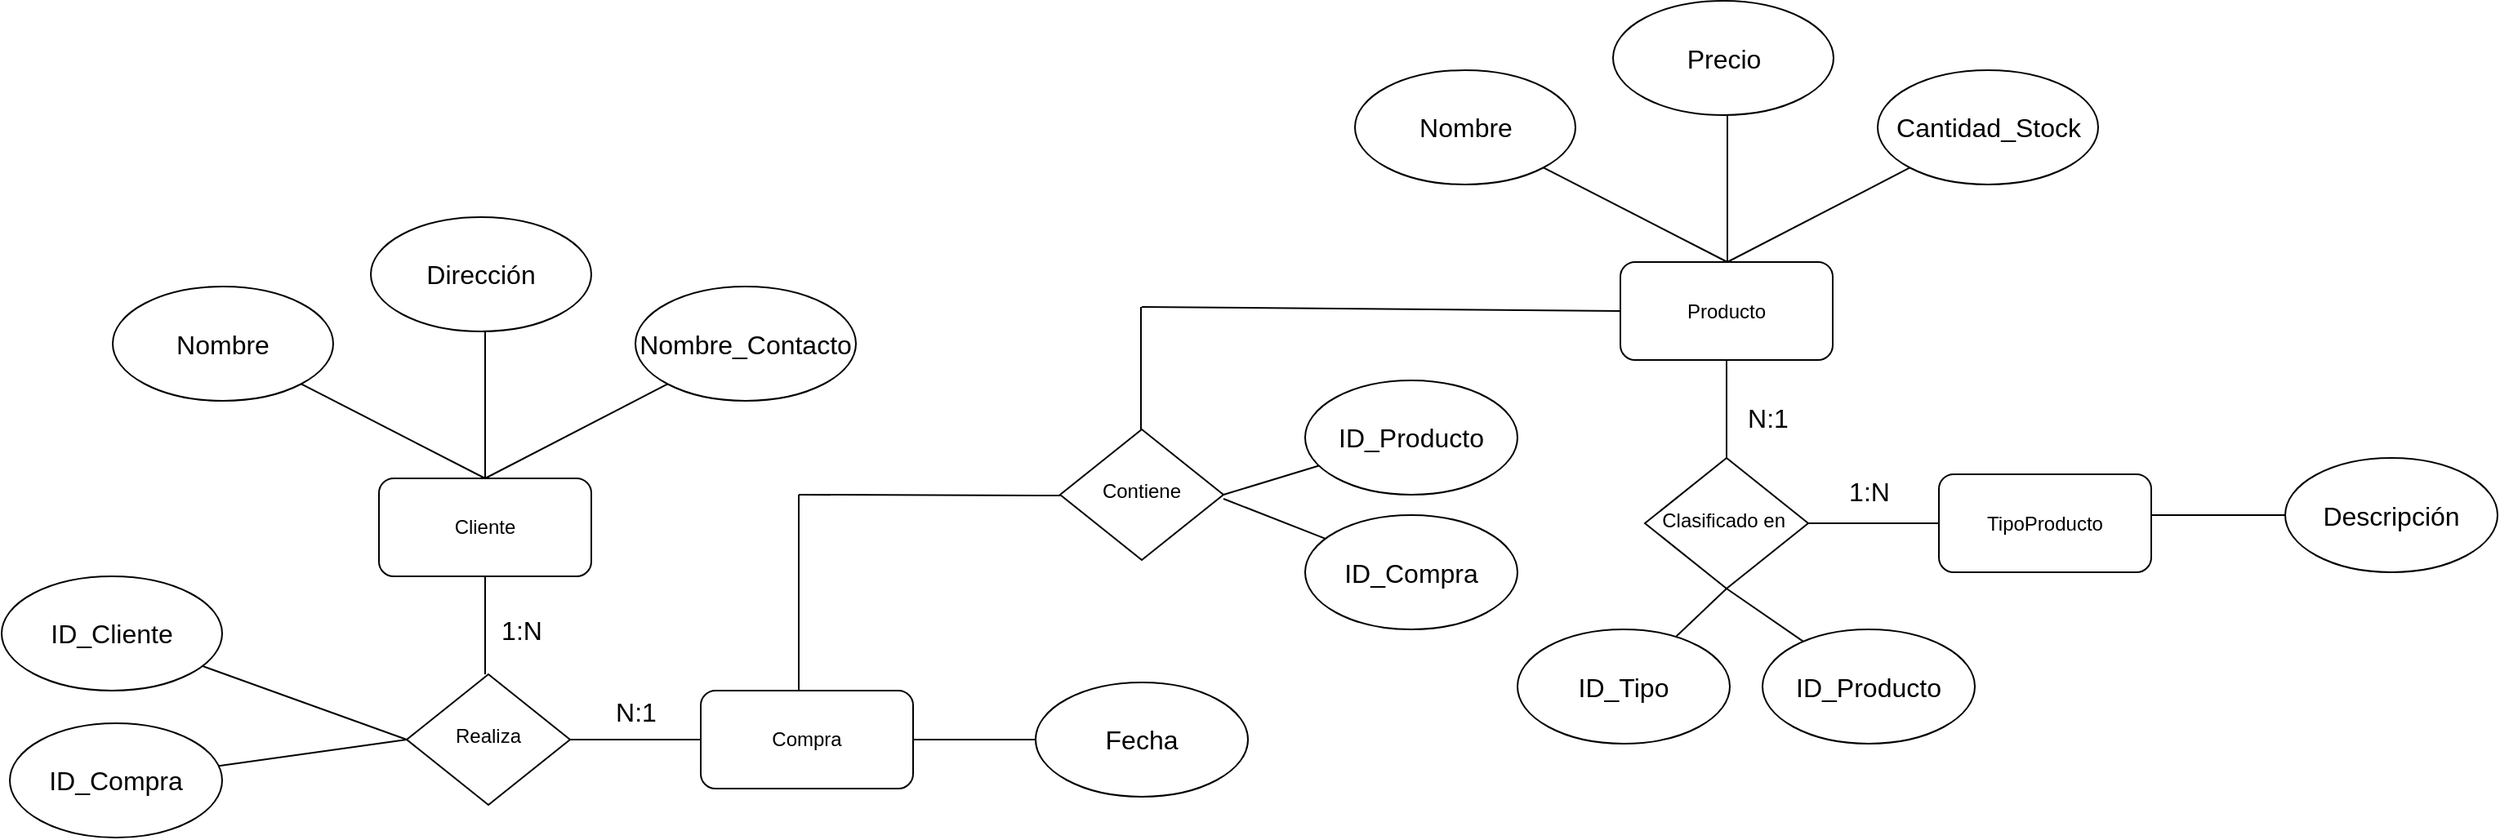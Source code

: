 <mxfile version="22.1.7" type="github">
  <diagram id="C5RBs43oDa-KdzZeNtuy" name="Page-1">
    <mxGraphModel dx="336" dy="399" grid="1" gridSize="10" guides="1" tooltips="1" connect="1" arrows="1" fold="1" page="1" pageScale="1" pageWidth="827" pageHeight="1169" math="0" shadow="0">
      <root>
        <mxCell id="WIyWlLk6GJQsqaUBKTNV-0" />
        <mxCell id="WIyWlLk6GJQsqaUBKTNV-1" parent="WIyWlLk6GJQsqaUBKTNV-0" />
        <mxCell id="WIyWlLk6GJQsqaUBKTNV-3" value="Producto" style="rounded=1;whiteSpace=wrap;html=1;fontSize=12;glass=0;strokeWidth=1;shadow=0;" parent="WIyWlLk6GJQsqaUBKTNV-1" vertex="1">
          <mxGeometry x="1553" y="267.5" width="130" height="60" as="geometry" />
        </mxCell>
        <mxCell id="WIyWlLk6GJQsqaUBKTNV-6" value="Clasificado en&amp;nbsp;" style="rhombus;whiteSpace=wrap;html=1;shadow=0;fontFamily=Helvetica;fontSize=12;align=center;strokeWidth=1;spacing=6;spacingTop=-4;" parent="WIyWlLk6GJQsqaUBKTNV-1" vertex="1">
          <mxGeometry x="1568" y="387.5" width="100" height="80" as="geometry" />
        </mxCell>
        <mxCell id="WIyWlLk6GJQsqaUBKTNV-7" value="TipoProducto" style="rounded=1;whiteSpace=wrap;html=1;fontSize=12;glass=0;strokeWidth=1;shadow=0;" parent="WIyWlLk6GJQsqaUBKTNV-1" vertex="1">
          <mxGeometry x="1748" y="397.5" width="130" height="60" as="geometry" />
        </mxCell>
        <mxCell id="WIyWlLk6GJQsqaUBKTNV-10" value="Realiza" style="rhombus;whiteSpace=wrap;html=1;shadow=0;fontFamily=Helvetica;fontSize=12;align=center;strokeWidth=1;spacing=6;spacingTop=-4;" parent="WIyWlLk6GJQsqaUBKTNV-1" vertex="1">
          <mxGeometry x="810" y="520" width="100" height="80" as="geometry" />
        </mxCell>
        <mxCell id="WIyWlLk6GJQsqaUBKTNV-11" value="Compra" style="rounded=1;whiteSpace=wrap;html=1;fontSize=12;glass=0;strokeWidth=1;shadow=0;" parent="WIyWlLk6GJQsqaUBKTNV-1" vertex="1">
          <mxGeometry x="990" y="530" width="130" height="60" as="geometry" />
        </mxCell>
        <mxCell id="WIyWlLk6GJQsqaUBKTNV-12" value="Cliente" style="rounded=1;whiteSpace=wrap;html=1;fontSize=12;glass=0;strokeWidth=1;shadow=0;" parent="WIyWlLk6GJQsqaUBKTNV-1" vertex="1">
          <mxGeometry x="793" y="400" width="130" height="60" as="geometry" />
        </mxCell>
        <mxCell id="BJbLeU8236tcsoLbHiMb-0" value="Contiene" style="rhombus;whiteSpace=wrap;html=1;shadow=0;fontFamily=Helvetica;fontSize=12;align=center;strokeWidth=1;spacing=6;spacingTop=-4;" vertex="1" parent="WIyWlLk6GJQsqaUBKTNV-1">
          <mxGeometry x="1210" y="370" width="100" height="80" as="geometry" />
        </mxCell>
        <mxCell id="BJbLeU8236tcsoLbHiMb-3" value="Descripción" style="ellipse;whiteSpace=wrap;html=1;fontSize=16;" vertex="1" parent="WIyWlLk6GJQsqaUBKTNV-1">
          <mxGeometry x="1960" y="387.5" width="130" height="70" as="geometry" />
        </mxCell>
        <mxCell id="BJbLeU8236tcsoLbHiMb-18" value="" style="endArrow=none;html=1;rounded=0;fontSize=12;startSize=8;endSize=8;curved=1;" edge="1" parent="WIyWlLk6GJQsqaUBKTNV-1" target="BJbLeU8236tcsoLbHiMb-3">
          <mxGeometry width="50" height="50" relative="1" as="geometry">
            <mxPoint x="1878" y="422.5" as="sourcePoint" />
            <mxPoint x="1928" y="372.5" as="targetPoint" />
          </mxGeometry>
        </mxCell>
        <mxCell id="BJbLeU8236tcsoLbHiMb-19" value="Nombre_Contacto" style="ellipse;whiteSpace=wrap;html=1;fontSize=16;" vertex="1" parent="WIyWlLk6GJQsqaUBKTNV-1">
          <mxGeometry x="950" y="282.5" width="135" height="70" as="geometry" />
        </mxCell>
        <mxCell id="BJbLeU8236tcsoLbHiMb-20" value="Dirección" style="ellipse;whiteSpace=wrap;html=1;fontSize=16;" vertex="1" parent="WIyWlLk6GJQsqaUBKTNV-1">
          <mxGeometry x="788" y="240" width="135" height="70" as="geometry" />
        </mxCell>
        <mxCell id="BJbLeU8236tcsoLbHiMb-21" value="Nombre" style="ellipse;whiteSpace=wrap;html=1;fontSize=16;" vertex="1" parent="WIyWlLk6GJQsqaUBKTNV-1">
          <mxGeometry x="630" y="282.5" width="135" height="70" as="geometry" />
        </mxCell>
        <mxCell id="BJbLeU8236tcsoLbHiMb-22" value="ID_Cliente" style="ellipse;whiteSpace=wrap;html=1;fontSize=16;" vertex="1" parent="WIyWlLk6GJQsqaUBKTNV-1">
          <mxGeometry x="562" y="460" width="135" height="70" as="geometry" />
        </mxCell>
        <mxCell id="BJbLeU8236tcsoLbHiMb-23" value="" style="endArrow=none;html=1;rounded=0;fontSize=12;startSize=8;endSize=8;curved=1;" edge="1" parent="WIyWlLk6GJQsqaUBKTNV-1" target="BJbLeU8236tcsoLbHiMb-22">
          <mxGeometry width="50" height="50" relative="1" as="geometry">
            <mxPoint x="810" y="560" as="sourcePoint" />
            <mxPoint x="690.598" y="511.61" as="targetPoint" />
          </mxGeometry>
        </mxCell>
        <mxCell id="BJbLeU8236tcsoLbHiMb-24" value="" style="endArrow=none;html=1;rounded=0;fontSize=12;startSize=8;endSize=8;curved=1;" edge="1" parent="WIyWlLk6GJQsqaUBKTNV-1" target="BJbLeU8236tcsoLbHiMb-21">
          <mxGeometry width="50" height="50" relative="1" as="geometry">
            <mxPoint x="858" y="400" as="sourcePoint" />
            <mxPoint x="805.215" y="312.03" as="targetPoint" />
          </mxGeometry>
        </mxCell>
        <mxCell id="BJbLeU8236tcsoLbHiMb-25" value="" style="endArrow=none;html=1;rounded=0;fontSize=12;startSize=8;endSize=8;curved=1;" edge="1" parent="WIyWlLk6GJQsqaUBKTNV-1">
          <mxGeometry width="50" height="50" relative="1" as="geometry">
            <mxPoint x="858" y="400" as="sourcePoint" />
            <mxPoint x="858" y="310" as="targetPoint" />
          </mxGeometry>
        </mxCell>
        <mxCell id="BJbLeU8236tcsoLbHiMb-26" value="" style="endArrow=none;html=1;rounded=0;fontSize=12;startSize=8;endSize=8;curved=1;" edge="1" parent="WIyWlLk6GJQsqaUBKTNV-1" target="BJbLeU8236tcsoLbHiMb-19">
          <mxGeometry width="50" height="50" relative="1" as="geometry">
            <mxPoint x="858" y="400" as="sourcePoint" />
            <mxPoint x="908" y="350" as="targetPoint" />
          </mxGeometry>
        </mxCell>
        <mxCell id="BJbLeU8236tcsoLbHiMb-27" value="Fecha" style="ellipse;whiteSpace=wrap;html=1;fontSize=16;" vertex="1" parent="WIyWlLk6GJQsqaUBKTNV-1">
          <mxGeometry x="1195" y="525" width="130" height="70" as="geometry" />
        </mxCell>
        <mxCell id="BJbLeU8236tcsoLbHiMb-28" value="ID_Compra" style="ellipse;whiteSpace=wrap;html=1;fontSize=16;" vertex="1" parent="WIyWlLk6GJQsqaUBKTNV-1">
          <mxGeometry x="567" y="550" width="130" height="70" as="geometry" />
        </mxCell>
        <mxCell id="BJbLeU8236tcsoLbHiMb-30" value="" style="endArrow=none;html=1;rounded=0;fontSize=12;startSize=8;endSize=8;curved=1;" edge="1" target="BJbLeU8236tcsoLbHiMb-27" parent="WIyWlLk6GJQsqaUBKTNV-1">
          <mxGeometry width="50" height="50" relative="1" as="geometry">
            <mxPoint x="1120" y="560" as="sourcePoint" />
            <mxPoint x="1170" y="510" as="targetPoint" />
          </mxGeometry>
        </mxCell>
        <mxCell id="BJbLeU8236tcsoLbHiMb-31" value="" style="endArrow=none;html=1;rounded=0;fontSize=12;startSize=8;endSize=8;curved=1;entryX=0.5;entryY=1;entryDx=0;entryDy=0;" edge="1" parent="WIyWlLk6GJQsqaUBKTNV-1" target="WIyWlLk6GJQsqaUBKTNV-3">
          <mxGeometry width="50" height="50" relative="1" as="geometry">
            <mxPoint x="1618" y="387.5" as="sourcePoint" />
            <mxPoint x="1668" y="337.5" as="targetPoint" />
          </mxGeometry>
        </mxCell>
        <mxCell id="BJbLeU8236tcsoLbHiMb-32" value="" style="endArrow=none;html=1;rounded=0;fontSize=12;startSize=8;endSize=8;curved=1;entryX=0;entryY=0.5;entryDx=0;entryDy=0;" edge="1" parent="WIyWlLk6GJQsqaUBKTNV-1" target="WIyWlLk6GJQsqaUBKTNV-7">
          <mxGeometry width="50" height="50" relative="1" as="geometry">
            <mxPoint x="1668" y="427.5" as="sourcePoint" />
            <mxPoint x="1718" y="377.5" as="targetPoint" />
          </mxGeometry>
        </mxCell>
        <mxCell id="BJbLeU8236tcsoLbHiMb-33" value="" style="endArrow=none;html=1;rounded=0;fontSize=12;startSize=8;endSize=8;curved=1;entryX=0.5;entryY=1;entryDx=0;entryDy=0;" edge="1" parent="WIyWlLk6GJQsqaUBKTNV-1" target="WIyWlLk6GJQsqaUBKTNV-12">
          <mxGeometry width="50" height="50" relative="1" as="geometry">
            <mxPoint x="858" y="520" as="sourcePoint" />
            <mxPoint x="908" y="470" as="targetPoint" />
          </mxGeometry>
        </mxCell>
        <mxCell id="BJbLeU8236tcsoLbHiMb-34" value="" style="endArrow=none;html=1;rounded=0;fontSize=12;startSize=8;endSize=8;curved=1;entryX=0;entryY=0.5;entryDx=0;entryDy=0;" edge="1" parent="WIyWlLk6GJQsqaUBKTNV-1" target="WIyWlLk6GJQsqaUBKTNV-11">
          <mxGeometry width="50" height="50" relative="1" as="geometry">
            <mxPoint x="910" y="560" as="sourcePoint" />
            <mxPoint x="960" y="510" as="targetPoint" />
          </mxGeometry>
        </mxCell>
        <mxCell id="BJbLeU8236tcsoLbHiMb-36" value="" style="endArrow=none;html=1;rounded=0;fontSize=12;startSize=8;endSize=8;curved=1;" edge="1" parent="WIyWlLk6GJQsqaUBKTNV-1">
          <mxGeometry width="50" height="50" relative="1" as="geometry">
            <mxPoint x="1050" y="530" as="sourcePoint" />
            <mxPoint x="1050" y="410" as="targetPoint" />
          </mxGeometry>
        </mxCell>
        <mxCell id="BJbLeU8236tcsoLbHiMb-37" value="" style="endArrow=none;html=1;rounded=0;fontSize=12;startSize=8;endSize=8;curved=1;" edge="1" parent="WIyWlLk6GJQsqaUBKTNV-1">
          <mxGeometry width="50" height="50" relative="1" as="geometry">
            <mxPoint x="1050" y="410" as="sourcePoint" />
            <mxPoint x="1210" y="410.5" as="targetPoint" />
          </mxGeometry>
        </mxCell>
        <mxCell id="BJbLeU8236tcsoLbHiMb-38" value="" style="endArrow=none;html=1;rounded=0;fontSize=12;startSize=8;endSize=8;curved=1;exitX=0.495;exitY=0;exitDx=0;exitDy=0;exitPerimeter=0;" edge="1" parent="WIyWlLk6GJQsqaUBKTNV-1" source="BJbLeU8236tcsoLbHiMb-0">
          <mxGeometry width="50" height="50" relative="1" as="geometry">
            <mxPoint x="1259.5" y="365" as="sourcePoint" />
            <mxPoint x="1259.5" y="295" as="targetPoint" />
          </mxGeometry>
        </mxCell>
        <mxCell id="BJbLeU8236tcsoLbHiMb-39" value="" style="endArrow=none;html=1;rounded=0;fontSize=12;startSize=8;endSize=8;curved=1;entryX=0;entryY=0.5;entryDx=0;entryDy=0;" edge="1" parent="WIyWlLk6GJQsqaUBKTNV-1" target="WIyWlLk6GJQsqaUBKTNV-3">
          <mxGeometry width="50" height="50" relative="1" as="geometry">
            <mxPoint x="1260" y="295" as="sourcePoint" />
            <mxPoint x="1465" y="295" as="targetPoint" />
          </mxGeometry>
        </mxCell>
        <mxCell id="BJbLeU8236tcsoLbHiMb-40" value="" style="endArrow=none;html=1;rounded=0;fontSize=12;startSize=8;endSize=8;curved=1;" edge="1" parent="WIyWlLk6GJQsqaUBKTNV-1" target="BJbLeU8236tcsoLbHiMb-28">
          <mxGeometry width="50" height="50" relative="1" as="geometry">
            <mxPoint x="810" y="560" as="sourcePoint" />
            <mxPoint x="685" y="530.06" as="targetPoint" />
          </mxGeometry>
        </mxCell>
        <mxCell id="BJbLeU8236tcsoLbHiMb-41" value="ID_Producto" style="ellipse;whiteSpace=wrap;html=1;fontSize=16;" vertex="1" parent="WIyWlLk6GJQsqaUBKTNV-1">
          <mxGeometry x="1360" y="340" width="130" height="70" as="geometry" />
        </mxCell>
        <mxCell id="BJbLeU8236tcsoLbHiMb-42" value="ID_Compra" style="ellipse;whiteSpace=wrap;html=1;fontSize=16;" vertex="1" parent="WIyWlLk6GJQsqaUBKTNV-1">
          <mxGeometry x="1360" y="422.5" width="130" height="70" as="geometry" />
        </mxCell>
        <mxCell id="BJbLeU8236tcsoLbHiMb-43" value="" style="endArrow=none;html=1;rounded=0;fontSize=12;startSize=8;endSize=8;curved=1;" edge="1" parent="WIyWlLk6GJQsqaUBKTNV-1" target="BJbLeU8236tcsoLbHiMb-41">
          <mxGeometry width="50" height="50" relative="1" as="geometry">
            <mxPoint x="1310" y="410" as="sourcePoint" />
            <mxPoint x="1369.104" y="390.364" as="targetPoint" />
          </mxGeometry>
        </mxCell>
        <mxCell id="BJbLeU8236tcsoLbHiMb-46" value="" style="endArrow=none;html=1;rounded=0;fontSize=12;startSize=8;endSize=8;curved=1;" edge="1" parent="WIyWlLk6GJQsqaUBKTNV-1" target="BJbLeU8236tcsoLbHiMb-42">
          <mxGeometry width="50" height="50" relative="1" as="geometry">
            <mxPoint x="1310" y="412.5" as="sourcePoint" />
            <mxPoint x="1360" y="362.5" as="targetPoint" />
          </mxGeometry>
        </mxCell>
        <mxCell id="BJbLeU8236tcsoLbHiMb-47" value="Cantidad_Stock" style="ellipse;whiteSpace=wrap;html=1;fontSize=16;" vertex="1" parent="WIyWlLk6GJQsqaUBKTNV-1">
          <mxGeometry x="1710.5" y="150" width="135" height="70" as="geometry" />
        </mxCell>
        <mxCell id="BJbLeU8236tcsoLbHiMb-48" value="Precio" style="ellipse;whiteSpace=wrap;html=1;fontSize=16;" vertex="1" parent="WIyWlLk6GJQsqaUBKTNV-1">
          <mxGeometry x="1548.5" y="107.5" width="135" height="70" as="geometry" />
        </mxCell>
        <mxCell id="BJbLeU8236tcsoLbHiMb-49" value="Nombre" style="ellipse;whiteSpace=wrap;html=1;fontSize=16;" vertex="1" parent="WIyWlLk6GJQsqaUBKTNV-1">
          <mxGeometry x="1390.5" y="150" width="135" height="70" as="geometry" />
        </mxCell>
        <mxCell id="BJbLeU8236tcsoLbHiMb-50" value="" style="endArrow=none;html=1;rounded=0;fontSize=12;startSize=8;endSize=8;curved=1;" edge="1" target="BJbLeU8236tcsoLbHiMb-49" parent="WIyWlLk6GJQsqaUBKTNV-1">
          <mxGeometry width="50" height="50" relative="1" as="geometry">
            <mxPoint x="1618.5" y="267.5" as="sourcePoint" />
            <mxPoint x="1565.715" y="179.53" as="targetPoint" />
          </mxGeometry>
        </mxCell>
        <mxCell id="BJbLeU8236tcsoLbHiMb-51" value="" style="endArrow=none;html=1;rounded=0;fontSize=12;startSize=8;endSize=8;curved=1;" edge="1" parent="WIyWlLk6GJQsqaUBKTNV-1">
          <mxGeometry width="50" height="50" relative="1" as="geometry">
            <mxPoint x="1618.5" y="267.5" as="sourcePoint" />
            <mxPoint x="1618.5" y="177.5" as="targetPoint" />
          </mxGeometry>
        </mxCell>
        <mxCell id="BJbLeU8236tcsoLbHiMb-52" value="" style="endArrow=none;html=1;rounded=0;fontSize=12;startSize=8;endSize=8;curved=1;" edge="1" target="BJbLeU8236tcsoLbHiMb-47" parent="WIyWlLk6GJQsqaUBKTNV-1">
          <mxGeometry width="50" height="50" relative="1" as="geometry">
            <mxPoint x="1618.5" y="267.5" as="sourcePoint" />
            <mxPoint x="1668.5" y="217.5" as="targetPoint" />
          </mxGeometry>
        </mxCell>
        <mxCell id="BJbLeU8236tcsoLbHiMb-53" value="ID_Producto" style="ellipse;whiteSpace=wrap;html=1;fontSize=16;" vertex="1" parent="WIyWlLk6GJQsqaUBKTNV-1">
          <mxGeometry x="1640" y="492.5" width="130" height="70" as="geometry" />
        </mxCell>
        <mxCell id="BJbLeU8236tcsoLbHiMb-54" value="ID_Tipo" style="ellipse;whiteSpace=wrap;html=1;fontSize=16;" vertex="1" parent="WIyWlLk6GJQsqaUBKTNV-1">
          <mxGeometry x="1490" y="492.5" width="130" height="70" as="geometry" />
        </mxCell>
        <mxCell id="BJbLeU8236tcsoLbHiMb-55" value="" style="endArrow=none;html=1;rounded=0;fontSize=12;startSize=8;endSize=8;curved=1;entryX=0.5;entryY=1;entryDx=0;entryDy=0;" edge="1" parent="WIyWlLk6GJQsqaUBKTNV-1" source="BJbLeU8236tcsoLbHiMb-54" target="WIyWlLk6GJQsqaUBKTNV-6">
          <mxGeometry width="50" height="50" relative="1" as="geometry">
            <mxPoint x="1570" y="517.5" as="sourcePoint" />
            <mxPoint x="1620" y="467.5" as="targetPoint" />
          </mxGeometry>
        </mxCell>
        <mxCell id="BJbLeU8236tcsoLbHiMb-56" value="" style="endArrow=none;html=1;rounded=0;fontSize=12;startSize=8;endSize=8;curved=1;entryX=0.5;entryY=1;entryDx=0;entryDy=0;" edge="1" parent="WIyWlLk6GJQsqaUBKTNV-1" source="BJbLeU8236tcsoLbHiMb-53" target="WIyWlLk6GJQsqaUBKTNV-6">
          <mxGeometry width="50" height="50" relative="1" as="geometry">
            <mxPoint x="1570" y="517.5" as="sourcePoint" />
            <mxPoint x="1620" y="467.5" as="targetPoint" />
          </mxGeometry>
        </mxCell>
        <mxCell id="BJbLeU8236tcsoLbHiMb-57" value="1:N" style="text;html=1;align=center;verticalAlign=middle;resizable=0;points=[];autosize=1;strokeColor=none;fillColor=none;fontSize=16;" vertex="1" parent="WIyWlLk6GJQsqaUBKTNV-1">
          <mxGeometry x="1680" y="392.5" width="50" height="30" as="geometry" />
        </mxCell>
        <mxCell id="BJbLeU8236tcsoLbHiMb-59" value="N:1" style="text;html=1;align=center;verticalAlign=middle;resizable=0;points=[];autosize=1;strokeColor=none;fillColor=none;fontSize=16;" vertex="1" parent="WIyWlLk6GJQsqaUBKTNV-1">
          <mxGeometry x="1618" y="348" width="50" height="30" as="geometry" />
        </mxCell>
        <mxCell id="BJbLeU8236tcsoLbHiMb-60" value="1:N" style="text;html=1;align=center;verticalAlign=middle;resizable=0;points=[];autosize=1;strokeColor=none;fillColor=none;fontSize=16;" vertex="1" parent="WIyWlLk6GJQsqaUBKTNV-1">
          <mxGeometry x="855" y="478" width="50" height="30" as="geometry" />
        </mxCell>
        <mxCell id="BJbLeU8236tcsoLbHiMb-61" value="N:1" style="text;html=1;align=center;verticalAlign=middle;resizable=0;points=[];autosize=1;strokeColor=none;fillColor=none;fontSize=16;" vertex="1" parent="WIyWlLk6GJQsqaUBKTNV-1">
          <mxGeometry x="925" y="528" width="50" height="30" as="geometry" />
        </mxCell>
      </root>
    </mxGraphModel>
  </diagram>
</mxfile>
